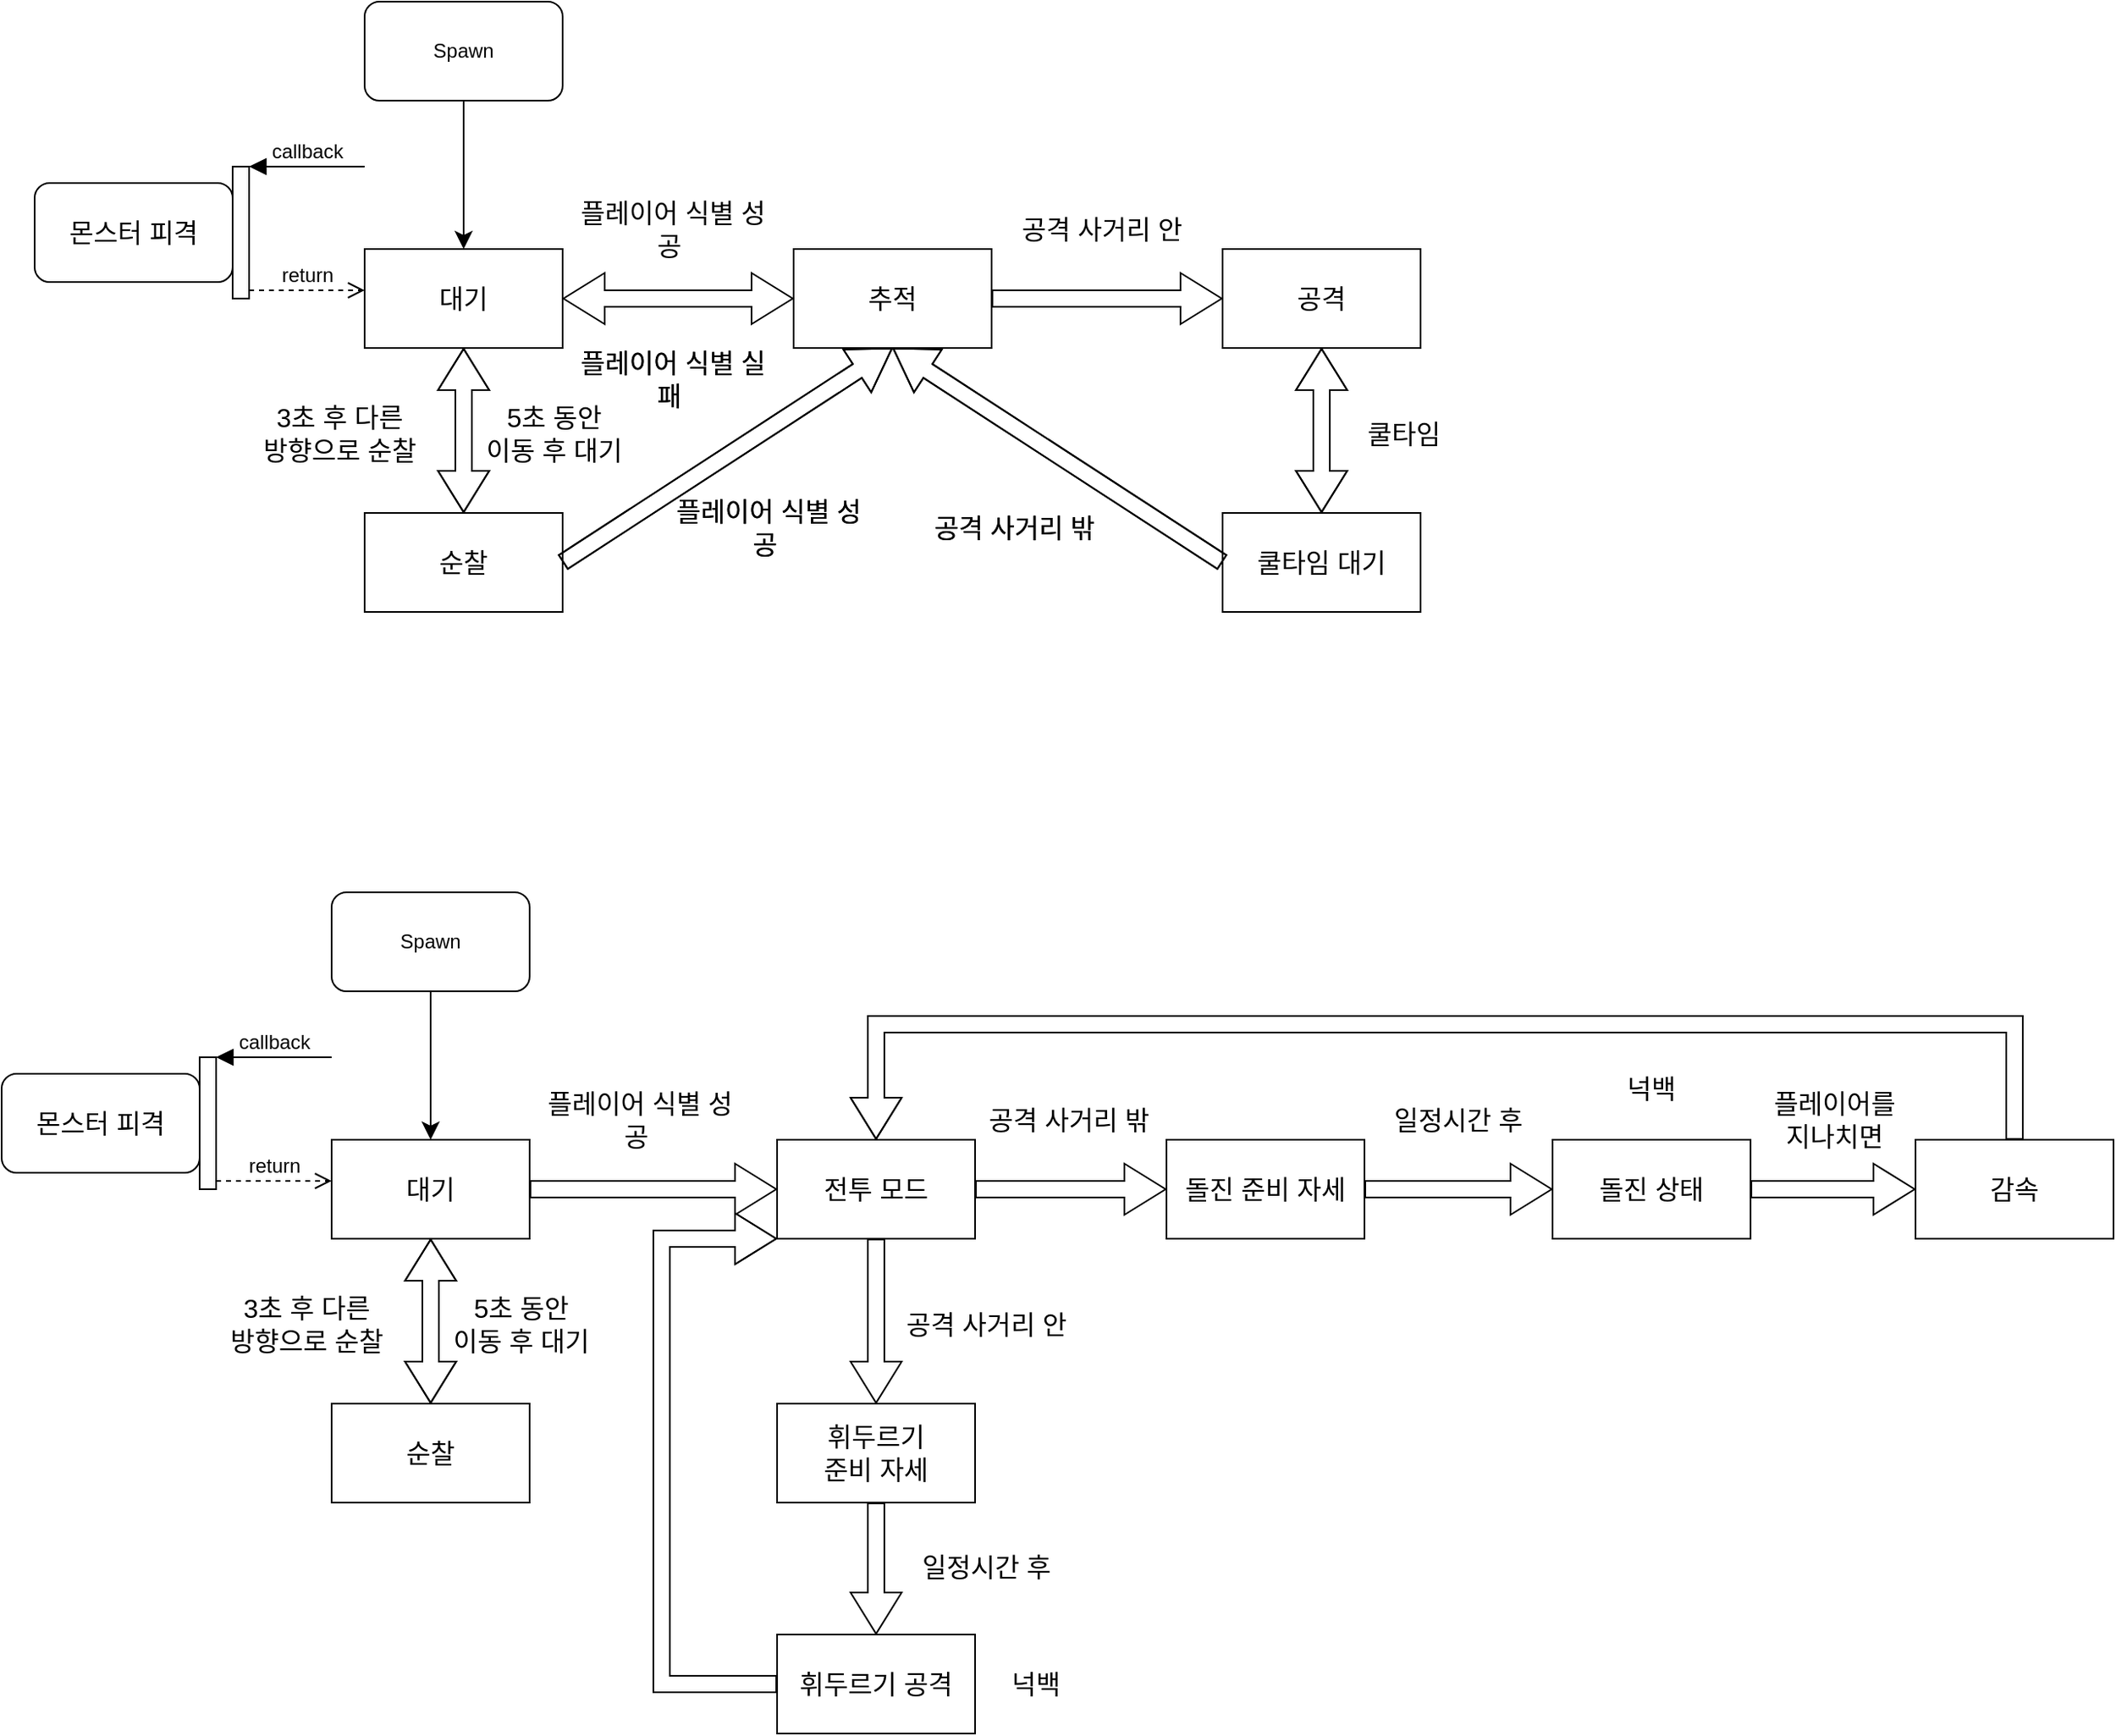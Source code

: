 <mxfile version="21.5.0" type="github">
  <diagram name="페이지-1" id="NF0ddqCpsUM59Y-acMz2">
    <mxGraphModel dx="1434" dy="46" grid="1" gridSize="10" guides="1" tooltips="1" connect="1" arrows="1" fold="1" page="0" pageScale="1" pageWidth="827" pageHeight="1169" background="#ffffff" math="0" shadow="0">
      <root>
        <mxCell id="0" />
        <mxCell id="1" parent="0" />
        <mxCell id="zTI_1WKN3sGvDMDGRpj2-1" value="Spawn" style="rounded=1;whiteSpace=wrap;html=1;" parent="1" vertex="1">
          <mxGeometry x="520.0" y="1060" width="120" height="60" as="geometry" />
        </mxCell>
        <mxCell id="zTI_1WKN3sGvDMDGRpj2-2" value="순찰" style="rounded=0;whiteSpace=wrap;html=1;fontSize=16;" parent="1" vertex="1">
          <mxGeometry x="520" y="1370" width="120" height="60" as="geometry" />
        </mxCell>
        <mxCell id="zTI_1WKN3sGvDMDGRpj2-3" value="순찰" style="rounded=0;whiteSpace=wrap;html=1;fontSize=16;" parent="1" vertex="1">
          <mxGeometry x="520" y="1370" width="120" height="60" as="geometry" />
        </mxCell>
        <mxCell id="zTI_1WKN3sGvDMDGRpj2-4" value="추적" style="rounded=0;whiteSpace=wrap;html=1;fontSize=16;" parent="1" vertex="1">
          <mxGeometry x="780" y="1210" width="120" height="60" as="geometry" />
        </mxCell>
        <mxCell id="zTI_1WKN3sGvDMDGRpj2-5" value="추적" style="rounded=0;whiteSpace=wrap;html=1;fontSize=16;" parent="1" vertex="1">
          <mxGeometry x="780" y="1210" width="120" height="60" as="geometry" />
        </mxCell>
        <mxCell id="zTI_1WKN3sGvDMDGRpj2-6" value="플레이어 식별 성공&amp;nbsp;" style="text;html=1;strokeColor=none;fillColor=none;align=center;verticalAlign=middle;whiteSpace=wrap;rounded=0;fontSize=16;" parent="1" vertex="1">
          <mxGeometry x="650" y="1169" width="114" height="57" as="geometry" />
        </mxCell>
        <mxCell id="zTI_1WKN3sGvDMDGRpj2-7" value="플레이어 식별 실패&amp;nbsp;" style="text;html=1;strokeColor=none;fillColor=none;align=center;verticalAlign=middle;whiteSpace=wrap;rounded=0;fontSize=16;" parent="1" vertex="1">
          <mxGeometry x="650" y="1260" width="114" height="57" as="geometry" />
        </mxCell>
        <mxCell id="zTI_1WKN3sGvDMDGRpj2-8" value="플레이어 식별 실패&amp;nbsp;" style="text;html=1;strokeColor=none;fillColor=none;align=center;verticalAlign=middle;whiteSpace=wrap;rounded=0;fontSize=16;" parent="1" vertex="1">
          <mxGeometry x="650" y="1260" width="114" height="57" as="geometry" />
        </mxCell>
        <mxCell id="zTI_1WKN3sGvDMDGRpj2-9" value="공격 사거리 안" style="text;html=1;strokeColor=none;fillColor=none;align=center;verticalAlign=middle;whiteSpace=wrap;rounded=0;fontSize=16;" parent="1" vertex="1">
          <mxGeometry x="910" y="1169" width="114" height="57" as="geometry" />
        </mxCell>
        <mxCell id="zTI_1WKN3sGvDMDGRpj2-10" value="쿨타임 대기" style="rounded=0;whiteSpace=wrap;html=1;fontSize=16;" parent="1" vertex="1">
          <mxGeometry x="1040" y="1370" width="120" height="60" as="geometry" />
        </mxCell>
        <mxCell id="zTI_1WKN3sGvDMDGRpj2-11" value="쿨타임 대기" style="rounded=0;whiteSpace=wrap;html=1;fontSize=16;" parent="1" vertex="1">
          <mxGeometry x="1040" y="1370" width="120" height="60" as="geometry" />
        </mxCell>
        <mxCell id="zTI_1WKN3sGvDMDGRpj2-12" value="공격" style="rounded=0;whiteSpace=wrap;html=1;fontSize=16;" parent="1" vertex="1">
          <mxGeometry x="1040" y="1210" width="120" height="60" as="geometry" />
        </mxCell>
        <mxCell id="zTI_1WKN3sGvDMDGRpj2-13" value="공격" style="rounded=0;whiteSpace=wrap;html=1;fontSize=16;" parent="1" vertex="1">
          <mxGeometry x="1040" y="1210" width="120" height="60" as="geometry" />
        </mxCell>
        <mxCell id="zTI_1WKN3sGvDMDGRpj2-14" value="대기" style="rounded=0;whiteSpace=wrap;html=1;fontSize=16;" parent="1" vertex="1">
          <mxGeometry x="520" y="1210" width="120" height="60" as="geometry" />
        </mxCell>
        <mxCell id="zTI_1WKN3sGvDMDGRpj2-15" value="대기" style="rounded=0;whiteSpace=wrap;html=1;fontSize=16;" parent="1" vertex="1">
          <mxGeometry x="520" y="1210" width="120" height="60" as="geometry" />
        </mxCell>
        <mxCell id="zTI_1WKN3sGvDMDGRpj2-16" value="" style="shape=flexArrow;endArrow=classic;startArrow=classic;html=1;rounded=0;fontSize=12;startSize=8;endSize=8;curved=1;" parent="1" source="zTI_1WKN3sGvDMDGRpj2-14" target="zTI_1WKN3sGvDMDGRpj2-2" edge="1">
          <mxGeometry width="100" height="100" relative="1" as="geometry">
            <mxPoint x="490" y="1370" as="sourcePoint" />
            <mxPoint x="590" y="1270" as="targetPoint" />
          </mxGeometry>
        </mxCell>
        <mxCell id="zTI_1WKN3sGvDMDGRpj2-17" value="" style="shape=flexArrow;endArrow=classic;startArrow=classic;html=1;rounded=0;fontSize=12;startSize=8;endSize=8;curved=1;" parent="1" source="zTI_1WKN3sGvDMDGRpj2-15" target="zTI_1WKN3sGvDMDGRpj2-3" edge="1">
          <mxGeometry width="100" height="100" relative="1" as="geometry">
            <mxPoint x="490" y="1370" as="sourcePoint" />
            <mxPoint x="590" y="1270" as="targetPoint" />
          </mxGeometry>
        </mxCell>
        <mxCell id="zTI_1WKN3sGvDMDGRpj2-18" value="3초 후 다른 &lt;br&gt;방향으로 순찰" style="text;html=1;strokeColor=none;fillColor=none;align=center;verticalAlign=middle;whiteSpace=wrap;rounded=0;fontSize=16;" parent="1" vertex="1">
          <mxGeometry x="450" y="1307" width="110" height="30" as="geometry" />
        </mxCell>
        <mxCell id="zTI_1WKN3sGvDMDGRpj2-19" value="5초 동안&lt;br&gt;이동 후 대기" style="text;html=1;strokeColor=none;fillColor=none;align=center;verticalAlign=middle;whiteSpace=wrap;rounded=0;fontSize=16;" parent="1" vertex="1">
          <mxGeometry x="585" y="1307" width="100" height="30" as="geometry" />
        </mxCell>
        <mxCell id="zTI_1WKN3sGvDMDGRpj2-20" style="edgeStyle=none;curved=1;rounded=0;orthogonalLoop=1;jettySize=auto;html=1;exitX=0.5;exitY=1;exitDx=0;exitDy=0;fontSize=12;startSize=8;endSize=8;" parent="1" source="zTI_1WKN3sGvDMDGRpj2-18" target="zTI_1WKN3sGvDMDGRpj2-18" edge="1">
          <mxGeometry relative="1" as="geometry" />
        </mxCell>
        <mxCell id="zTI_1WKN3sGvDMDGRpj2-21" style="edgeStyle=none;curved=1;rounded=0;orthogonalLoop=1;jettySize=auto;html=1;exitX=0.5;exitY=1;exitDx=0;exitDy=0;fontSize=12;startSize=8;endSize=8;" parent="1" source="zTI_1WKN3sGvDMDGRpj2-19" target="zTI_1WKN3sGvDMDGRpj2-19" edge="1">
          <mxGeometry relative="1" as="geometry" />
        </mxCell>
        <mxCell id="zTI_1WKN3sGvDMDGRpj2-22" value="" style="shape=flexArrow;endArrow=classic;startArrow=classic;html=1;rounded=0;fontSize=12;startSize=8;endSize=8;curved=1;" parent="1" source="zTI_1WKN3sGvDMDGRpj2-12" target="zTI_1WKN3sGvDMDGRpj2-10" edge="1">
          <mxGeometry width="100" height="100" relative="1" as="geometry">
            <mxPoint x="1000" y="1500" as="sourcePoint" />
            <mxPoint x="1100" y="1400" as="targetPoint" />
          </mxGeometry>
        </mxCell>
        <mxCell id="zTI_1WKN3sGvDMDGRpj2-23" value="" style="shape=flexArrow;endArrow=classic;startArrow=classic;html=1;rounded=0;fontSize=12;startSize=8;endSize=8;curved=1;" parent="1" source="zTI_1WKN3sGvDMDGRpj2-13" target="zTI_1WKN3sGvDMDGRpj2-11" edge="1">
          <mxGeometry width="100" height="100" relative="1" as="geometry">
            <mxPoint x="1000" y="1500" as="sourcePoint" />
            <mxPoint x="1100" y="1400" as="targetPoint" />
          </mxGeometry>
        </mxCell>
        <mxCell id="zTI_1WKN3sGvDMDGRpj2-24" value="쿨타임" style="text;html=1;strokeColor=none;fillColor=none;align=center;verticalAlign=middle;whiteSpace=wrap;rounded=0;fontSize=16;" parent="1" vertex="1">
          <mxGeometry x="1120" y="1307" width="60" height="30" as="geometry" />
        </mxCell>
        <mxCell id="zTI_1WKN3sGvDMDGRpj2-25" value="공격 사거리 밖" style="text;html=1;strokeColor=none;fillColor=none;align=center;verticalAlign=middle;whiteSpace=wrap;rounded=0;fontSize=16;" parent="1" vertex="1">
          <mxGeometry x="857" y="1350" width="114" height="57" as="geometry" />
        </mxCell>
        <mxCell id="zTI_1WKN3sGvDMDGRpj2-26" value="공격 사거리 밖" style="text;html=1;strokeColor=none;fillColor=none;align=center;verticalAlign=middle;whiteSpace=wrap;rounded=0;fontSize=16;" parent="1" vertex="1">
          <mxGeometry x="857" y="1350" width="114" height="57" as="geometry" />
        </mxCell>
        <mxCell id="zTI_1WKN3sGvDMDGRpj2-27" value="플레이어 식별 성공&amp;nbsp;" style="text;html=1;strokeColor=none;fillColor=none;align=center;verticalAlign=middle;whiteSpace=wrap;rounded=0;fontSize=16;" parent="1" vertex="1">
          <mxGeometry x="708" y="1350" width="114" height="57" as="geometry" />
        </mxCell>
        <mxCell id="zTI_1WKN3sGvDMDGRpj2-28" value="플레이어 식별 성공&amp;nbsp;" style="text;html=1;strokeColor=none;fillColor=none;align=center;verticalAlign=middle;whiteSpace=wrap;rounded=0;fontSize=16;" parent="1" vertex="1">
          <mxGeometry x="708" y="1350" width="114" height="57" as="geometry" />
        </mxCell>
        <mxCell id="zTI_1WKN3sGvDMDGRpj2-29" value="" style="shape=flexArrow;endArrow=classic;html=1;rounded=0;fontSize=12;startSize=8;endSize=8;curved=1;exitX=1;exitY=0.5;exitDx=0;exitDy=0;entryX=0.5;entryY=1;entryDx=0;entryDy=0;" parent="1" source="zTI_1WKN3sGvDMDGRpj2-2" target="zTI_1WKN3sGvDMDGRpj2-4" edge="1">
          <mxGeometry width="50" height="50" relative="1" as="geometry">
            <mxPoint x="765" y="1360" as="sourcePoint" />
            <mxPoint x="815" y="1310" as="targetPoint" />
          </mxGeometry>
        </mxCell>
        <mxCell id="zTI_1WKN3sGvDMDGRpj2-30" value="" style="shape=flexArrow;endArrow=classic;html=1;rounded=0;fontSize=12;startSize=8;endSize=8;curved=1;exitX=1;exitY=0.5;exitDx=0;exitDy=0;entryX=0.5;entryY=1;entryDx=0;entryDy=0;" parent="1" source="zTI_1WKN3sGvDMDGRpj2-3" target="zTI_1WKN3sGvDMDGRpj2-5" edge="1">
          <mxGeometry width="50" height="50" relative="1" as="geometry">
            <mxPoint x="765" y="1360" as="sourcePoint" />
            <mxPoint x="815" y="1310" as="targetPoint" />
          </mxGeometry>
        </mxCell>
        <mxCell id="zTI_1WKN3sGvDMDGRpj2-31" style="edgeStyle=none;curved=1;rounded=0;orthogonalLoop=1;jettySize=auto;html=1;fontSize=12;startSize=8;endSize=8;" parent="1" source="zTI_1WKN3sGvDMDGRpj2-1" target="zTI_1WKN3sGvDMDGRpj2-14" edge="1">
          <mxGeometry relative="1" as="geometry">
            <mxPoint x="580.0" y="1110" as="sourcePoint" />
          </mxGeometry>
        </mxCell>
        <mxCell id="zTI_1WKN3sGvDMDGRpj2-32" value="" style="shape=flexArrow;endArrow=classic;html=1;rounded=0;fontSize=12;startSize=8;endSize=8;curved=1;exitX=0;exitY=0.5;exitDx=0;exitDy=0;entryX=0.5;entryY=1;entryDx=0;entryDy=0;" parent="1" source="zTI_1WKN3sGvDMDGRpj2-10" target="zTI_1WKN3sGvDMDGRpj2-4" edge="1">
          <mxGeometry width="50" height="50" relative="1" as="geometry">
            <mxPoint x="650" y="1410" as="sourcePoint" />
            <mxPoint x="850" y="1280" as="targetPoint" />
          </mxGeometry>
        </mxCell>
        <mxCell id="zTI_1WKN3sGvDMDGRpj2-33" value="" style="shape=flexArrow;endArrow=classic;html=1;rounded=0;fontSize=12;startSize=8;endSize=8;curved=1;entryX=0.5;entryY=1;entryDx=0;entryDy=0;" parent="1" target="zTI_1WKN3sGvDMDGRpj2-5" edge="1">
          <mxGeometry width="50" height="50" relative="1" as="geometry">
            <mxPoint x="1040" y="1400" as="sourcePoint" />
            <mxPoint x="850" y="1280" as="targetPoint" />
          </mxGeometry>
        </mxCell>
        <mxCell id="zTI_1WKN3sGvDMDGRpj2-34" value="" style="shape=flexArrow;endArrow=classic;html=1;rounded=0;fontSize=12;startSize=8;endSize=8;curved=1;" parent="1" source="zTI_1WKN3sGvDMDGRpj2-5" target="zTI_1WKN3sGvDMDGRpj2-13" edge="1">
          <mxGeometry width="50" height="50" relative="1" as="geometry">
            <mxPoint x="925" y="1270" as="sourcePoint" />
            <mxPoint x="975" y="1220" as="targetPoint" />
          </mxGeometry>
        </mxCell>
        <mxCell id="zTI_1WKN3sGvDMDGRpj2-35" value="" style="shape=flexArrow;endArrow=classic;startArrow=classic;html=1;rounded=0;fontSize=12;startSize=8;endSize=8;curved=1;" parent="1" source="zTI_1WKN3sGvDMDGRpj2-15" target="zTI_1WKN3sGvDMDGRpj2-5" edge="1">
          <mxGeometry width="100" height="100" relative="1" as="geometry">
            <mxPoint x="640" y="1239.66" as="sourcePoint" />
            <mxPoint x="780" y="1239.66" as="targetPoint" />
          </mxGeometry>
        </mxCell>
        <mxCell id="zTI_1WKN3sGvDMDGRpj2-36" value="" style="group" parent="1" connectable="0" vertex="1">
          <mxGeometry x="320" y="1160" width="200" height="80" as="geometry" />
        </mxCell>
        <mxCell id="zTI_1WKN3sGvDMDGRpj2-37" value="몬스터 피격" style="rounded=1;whiteSpace=wrap;html=1;fontSize=16;" parent="zTI_1WKN3sGvDMDGRpj2-36" vertex="1">
          <mxGeometry y="10" width="120" height="60" as="geometry" />
        </mxCell>
        <mxCell id="zTI_1WKN3sGvDMDGRpj2-38" value="" style="html=1;points=[];perimeter=orthogonalPerimeter;outlineConnect=0;targetShapes=umlLifeline;portConstraint=eastwest;newEdgeStyle={&quot;edgeStyle&quot;:&quot;elbowEdgeStyle&quot;,&quot;elbow&quot;:&quot;vertical&quot;,&quot;curved&quot;:0,&quot;rounded&quot;:0};fontSize=16;" parent="zTI_1WKN3sGvDMDGRpj2-36" vertex="1">
          <mxGeometry x="120" width="10" height="80" as="geometry" />
        </mxCell>
        <mxCell id="zTI_1WKN3sGvDMDGRpj2-39" value="callback" style="html=1;verticalAlign=bottom;endArrow=block;edgeStyle=elbowEdgeStyle;elbow=vertical;curved=0;rounded=0;fontSize=12;startSize=8;endSize=8;" parent="zTI_1WKN3sGvDMDGRpj2-36" target="zTI_1WKN3sGvDMDGRpj2-38" edge="1">
          <mxGeometry relative="1" as="geometry">
            <mxPoint x="200" as="sourcePoint" />
          </mxGeometry>
        </mxCell>
        <mxCell id="zTI_1WKN3sGvDMDGRpj2-40" value="return" style="html=1;verticalAlign=bottom;endArrow=open;dashed=1;endSize=8;edgeStyle=elbowEdgeStyle;elbow=vertical;curved=0;rounded=0;fontSize=12;" parent="zTI_1WKN3sGvDMDGRpj2-36" source="zTI_1WKN3sGvDMDGRpj2-38" edge="1">
          <mxGeometry relative="1" as="geometry">
            <mxPoint x="200" y="75" as="targetPoint" />
          </mxGeometry>
        </mxCell>
        <mxCell id="O17rMxEZmDPRLvWxdyF2-1" value="Spawn" style="rounded=1;whiteSpace=wrap;html=1;" vertex="1" parent="1">
          <mxGeometry x="500.0" y="1600" width="120" height="60" as="geometry" />
        </mxCell>
        <mxCell id="O17rMxEZmDPRLvWxdyF2-2" value="순찰" style="rounded=0;whiteSpace=wrap;html=1;fontSize=16;" vertex="1" parent="1">
          <mxGeometry x="500" y="1910" width="120" height="60" as="geometry" />
        </mxCell>
        <mxCell id="O17rMxEZmDPRLvWxdyF2-3" value="순찰" style="rounded=0;whiteSpace=wrap;html=1;fontSize=16;" vertex="1" parent="1">
          <mxGeometry x="500" y="1910" width="120" height="60" as="geometry" />
        </mxCell>
        <mxCell id="O17rMxEZmDPRLvWxdyF2-4" value="돌진 준비 자세" style="rounded=0;whiteSpace=wrap;html=1;fontSize=16;" vertex="1" parent="1">
          <mxGeometry x="1006" y="1750" width="120" height="60" as="geometry" />
        </mxCell>
        <mxCell id="O17rMxEZmDPRLvWxdyF2-6" value="플레이어 식별 성공&amp;nbsp;" style="text;html=1;strokeColor=none;fillColor=none;align=center;verticalAlign=middle;whiteSpace=wrap;rounded=0;fontSize=16;" vertex="1" parent="1">
          <mxGeometry x="630" y="1709" width="114" height="57" as="geometry" />
        </mxCell>
        <mxCell id="O17rMxEZmDPRLvWxdyF2-14" value="대기" style="rounded=0;whiteSpace=wrap;html=1;fontSize=16;" vertex="1" parent="1">
          <mxGeometry x="500" y="1750" width="120" height="60" as="geometry" />
        </mxCell>
        <mxCell id="O17rMxEZmDPRLvWxdyF2-15" value="대기" style="rounded=0;whiteSpace=wrap;html=1;fontSize=16;" vertex="1" parent="1">
          <mxGeometry x="500" y="1750" width="120" height="60" as="geometry" />
        </mxCell>
        <mxCell id="O17rMxEZmDPRLvWxdyF2-16" value="" style="shape=flexArrow;endArrow=classic;startArrow=classic;html=1;rounded=0;fontSize=12;startSize=8;endSize=8;curved=1;" edge="1" parent="1" source="O17rMxEZmDPRLvWxdyF2-14" target="O17rMxEZmDPRLvWxdyF2-2">
          <mxGeometry width="100" height="100" relative="1" as="geometry">
            <mxPoint x="470" y="1910" as="sourcePoint" />
            <mxPoint x="570" y="1810" as="targetPoint" />
          </mxGeometry>
        </mxCell>
        <mxCell id="O17rMxEZmDPRLvWxdyF2-17" value="" style="shape=flexArrow;endArrow=classic;startArrow=classic;html=1;rounded=0;fontSize=12;startSize=8;endSize=8;curved=1;" edge="1" parent="1" source="O17rMxEZmDPRLvWxdyF2-15" target="O17rMxEZmDPRLvWxdyF2-3">
          <mxGeometry width="100" height="100" relative="1" as="geometry">
            <mxPoint x="470" y="1910" as="sourcePoint" />
            <mxPoint x="570" y="1810" as="targetPoint" />
          </mxGeometry>
        </mxCell>
        <mxCell id="O17rMxEZmDPRLvWxdyF2-18" value="3초 후 다른 &lt;br&gt;방향으로 순찰" style="text;html=1;strokeColor=none;fillColor=none;align=center;verticalAlign=middle;whiteSpace=wrap;rounded=0;fontSize=16;" vertex="1" parent="1">
          <mxGeometry x="430" y="1847" width="110" height="30" as="geometry" />
        </mxCell>
        <mxCell id="O17rMxEZmDPRLvWxdyF2-19" value="5초 동안&lt;br&gt;이동 후 대기" style="text;html=1;strokeColor=none;fillColor=none;align=center;verticalAlign=middle;whiteSpace=wrap;rounded=0;fontSize=16;" vertex="1" parent="1">
          <mxGeometry x="565" y="1847" width="100" height="30" as="geometry" />
        </mxCell>
        <mxCell id="O17rMxEZmDPRLvWxdyF2-20" style="edgeStyle=none;curved=1;rounded=0;orthogonalLoop=1;jettySize=auto;html=1;exitX=0.5;exitY=1;exitDx=0;exitDy=0;fontSize=12;startSize=8;endSize=8;" edge="1" parent="1" source="O17rMxEZmDPRLvWxdyF2-18" target="O17rMxEZmDPRLvWxdyF2-18">
          <mxGeometry relative="1" as="geometry" />
        </mxCell>
        <mxCell id="O17rMxEZmDPRLvWxdyF2-21" style="edgeStyle=none;curved=1;rounded=0;orthogonalLoop=1;jettySize=auto;html=1;exitX=0.5;exitY=1;exitDx=0;exitDy=0;fontSize=12;startSize=8;endSize=8;" edge="1" parent="1" source="O17rMxEZmDPRLvWxdyF2-19" target="O17rMxEZmDPRLvWxdyF2-19">
          <mxGeometry relative="1" as="geometry" />
        </mxCell>
        <mxCell id="O17rMxEZmDPRLvWxdyF2-31" style="edgeStyle=none;curved=1;rounded=0;orthogonalLoop=1;jettySize=auto;html=1;fontSize=12;startSize=8;endSize=8;" edge="1" parent="1" source="O17rMxEZmDPRLvWxdyF2-1" target="O17rMxEZmDPRLvWxdyF2-14">
          <mxGeometry relative="1" as="geometry">
            <mxPoint x="560.0" y="1650" as="sourcePoint" />
          </mxGeometry>
        </mxCell>
        <mxCell id="O17rMxEZmDPRLvWxdyF2-36" value="" style="group" connectable="0" vertex="1" parent="1">
          <mxGeometry x="300" y="1700" width="200" height="80" as="geometry" />
        </mxCell>
        <mxCell id="O17rMxEZmDPRLvWxdyF2-37" value="몬스터 피격" style="rounded=1;whiteSpace=wrap;html=1;fontSize=16;" vertex="1" parent="O17rMxEZmDPRLvWxdyF2-36">
          <mxGeometry y="10" width="120" height="60" as="geometry" />
        </mxCell>
        <mxCell id="O17rMxEZmDPRLvWxdyF2-38" value="" style="html=1;points=[];perimeter=orthogonalPerimeter;outlineConnect=0;targetShapes=umlLifeline;portConstraint=eastwest;newEdgeStyle={&quot;edgeStyle&quot;:&quot;elbowEdgeStyle&quot;,&quot;elbow&quot;:&quot;vertical&quot;,&quot;curved&quot;:0,&quot;rounded&quot;:0};fontSize=16;" vertex="1" parent="O17rMxEZmDPRLvWxdyF2-36">
          <mxGeometry x="120" width="10" height="80" as="geometry" />
        </mxCell>
        <mxCell id="O17rMxEZmDPRLvWxdyF2-39" value="callback" style="html=1;verticalAlign=bottom;endArrow=block;edgeStyle=elbowEdgeStyle;elbow=vertical;curved=0;rounded=0;fontSize=12;startSize=8;endSize=8;" edge="1" parent="O17rMxEZmDPRLvWxdyF2-36" target="O17rMxEZmDPRLvWxdyF2-38">
          <mxGeometry relative="1" as="geometry">
            <mxPoint x="200" as="sourcePoint" />
          </mxGeometry>
        </mxCell>
        <mxCell id="O17rMxEZmDPRLvWxdyF2-40" value="return" style="html=1;verticalAlign=bottom;endArrow=open;dashed=1;endSize=8;edgeStyle=elbowEdgeStyle;elbow=vertical;curved=0;rounded=0;fontSize=12;" edge="1" parent="O17rMxEZmDPRLvWxdyF2-36" source="O17rMxEZmDPRLvWxdyF2-38">
          <mxGeometry relative="1" as="geometry">
            <mxPoint x="200" y="75" as="targetPoint" />
          </mxGeometry>
        </mxCell>
        <mxCell id="O17rMxEZmDPRLvWxdyF2-41" value="돌진 상태" style="rounded=0;whiteSpace=wrap;html=1;fontSize=16;" vertex="1" parent="1">
          <mxGeometry x="1240" y="1750" width="120" height="60" as="geometry" />
        </mxCell>
        <mxCell id="O17rMxEZmDPRLvWxdyF2-42" value="" style="shape=flexArrow;endArrow=classic;html=1;rounded=0;fontSize=12;startSize=8;endSize=8;curved=1;" edge="1" parent="1" target="O17rMxEZmDPRLvWxdyF2-41">
          <mxGeometry width="50" height="50" relative="1" as="geometry">
            <mxPoint x="1126" y="1780" as="sourcePoint" />
            <mxPoint x="1170" y="1670" as="targetPoint" />
          </mxGeometry>
        </mxCell>
        <mxCell id="O17rMxEZmDPRLvWxdyF2-43" value="일정시간 후" style="text;html=1;strokeColor=none;fillColor=none;align=center;verticalAlign=middle;whiteSpace=wrap;rounded=0;fontSize=16;" vertex="1" parent="1">
          <mxGeometry x="1126" y="1709" width="114" height="57" as="geometry" />
        </mxCell>
        <mxCell id="O17rMxEZmDPRLvWxdyF2-47" value="" style="shape=flexArrow;endArrow=classic;html=1;rounded=0;fontSize=12;startSize=8;endSize=8;curved=1;" edge="1" parent="1" source="O17rMxEZmDPRLvWxdyF2-41" target="O17rMxEZmDPRLvWxdyF2-48">
          <mxGeometry width="50" height="50" relative="1" as="geometry">
            <mxPoint x="1520" y="1820" as="sourcePoint" />
            <mxPoint x="1470" y="1780" as="targetPoint" />
          </mxGeometry>
        </mxCell>
        <mxCell id="O17rMxEZmDPRLvWxdyF2-48" value="감속" style="rounded=0;whiteSpace=wrap;html=1;fontSize=16;" vertex="1" parent="1">
          <mxGeometry x="1460" y="1750" width="120" height="60" as="geometry" />
        </mxCell>
        <mxCell id="O17rMxEZmDPRLvWxdyF2-49" value="플레이어를&lt;br&gt;지나치면" style="text;html=1;strokeColor=none;fillColor=none;align=center;verticalAlign=middle;whiteSpace=wrap;rounded=0;fontSize=16;" vertex="1" parent="1">
          <mxGeometry x="1354" y="1709" width="114" height="57" as="geometry" />
        </mxCell>
        <mxCell id="O17rMxEZmDPRLvWxdyF2-51" value="" style="shape=flexArrow;endArrow=classic;html=1;rounded=0;fontSize=12;startSize=8;endSize=8;curved=1;exitX=1;exitY=0.5;exitDx=0;exitDy=0;" edge="1" parent="1" source="O17rMxEZmDPRLvWxdyF2-15" target="O17rMxEZmDPRLvWxdyF2-52">
          <mxGeometry width="50" height="50" relative="1" as="geometry">
            <mxPoint x="940" y="1880" as="sourcePoint" />
            <mxPoint x="770" y="1780" as="targetPoint" />
          </mxGeometry>
        </mxCell>
        <mxCell id="O17rMxEZmDPRLvWxdyF2-52" value="전투 모드" style="rounded=0;whiteSpace=wrap;html=1;fontSize=16;" vertex="1" parent="1">
          <mxGeometry x="770" y="1750" width="120" height="60" as="geometry" />
        </mxCell>
        <mxCell id="O17rMxEZmDPRLvWxdyF2-54" value="" style="shape=flexArrow;endArrow=classic;html=1;rounded=0;fontSize=12;startSize=8;endSize=8;curved=1;" edge="1" parent="1" source="O17rMxEZmDPRLvWxdyF2-52">
          <mxGeometry width="50" height="50" relative="1" as="geometry">
            <mxPoint x="910" y="1800" as="sourcePoint" />
            <mxPoint x="1006" y="1780" as="targetPoint" />
          </mxGeometry>
        </mxCell>
        <mxCell id="O17rMxEZmDPRLvWxdyF2-57" value="공격 사거리 밖" style="text;html=1;strokeColor=none;fillColor=none;align=center;verticalAlign=middle;whiteSpace=wrap;rounded=0;fontSize=16;" vertex="1" parent="1">
          <mxGeometry x="890" y="1709" width="114" height="57" as="geometry" />
        </mxCell>
        <mxCell id="O17rMxEZmDPRLvWxdyF2-58" value="" style="shape=flexArrow;endArrow=classic;html=1;rounded=0;fontSize=12;startSize=8;endSize=8;curved=1;" edge="1" parent="1" source="O17rMxEZmDPRLvWxdyF2-52" target="O17rMxEZmDPRLvWxdyF2-60">
          <mxGeometry width="50" height="50" relative="1" as="geometry">
            <mxPoint x="820" y="1980" as="sourcePoint" />
            <mxPoint x="830" y="1910" as="targetPoint" />
          </mxGeometry>
        </mxCell>
        <mxCell id="O17rMxEZmDPRLvWxdyF2-59" value="공격 사거리 안" style="text;html=1;strokeColor=none;fillColor=none;align=center;verticalAlign=middle;whiteSpace=wrap;rounded=0;fontSize=16;" vertex="1" parent="1">
          <mxGeometry x="840" y="1833.5" width="114" height="57" as="geometry" />
        </mxCell>
        <mxCell id="O17rMxEZmDPRLvWxdyF2-60" value="휘두르기&lt;br&gt;준비 자세" style="rounded=0;whiteSpace=wrap;html=1;fontSize=16;" vertex="1" parent="1">
          <mxGeometry x="770" y="1910" width="120" height="60" as="geometry" />
        </mxCell>
        <mxCell id="O17rMxEZmDPRLvWxdyF2-63" value="" style="shape=flexArrow;endArrow=classic;html=1;rounded=0;fontSize=12;startSize=8;endSize=8;curved=1;entryX=0.5;entryY=0;entryDx=0;entryDy=0;" edge="1" parent="1" source="O17rMxEZmDPRLvWxdyF2-60" target="O17rMxEZmDPRLvWxdyF2-64">
          <mxGeometry width="50" height="50" relative="1" as="geometry">
            <mxPoint x="860" y="2130" as="sourcePoint" />
            <mxPoint x="830" y="2040" as="targetPoint" />
          </mxGeometry>
        </mxCell>
        <mxCell id="O17rMxEZmDPRLvWxdyF2-64" value="휘두르기 공격" style="rounded=0;whiteSpace=wrap;html=1;fontSize=16;" vertex="1" parent="1">
          <mxGeometry x="770" y="2050" width="120" height="60" as="geometry" />
        </mxCell>
        <mxCell id="O17rMxEZmDPRLvWxdyF2-69" value="일정시간 후" style="text;html=1;strokeColor=none;fillColor=none;align=center;verticalAlign=middle;whiteSpace=wrap;rounded=0;fontSize=16;" vertex="1" parent="1">
          <mxGeometry x="840" y="1980" width="114" height="57" as="geometry" />
        </mxCell>
        <mxCell id="O17rMxEZmDPRLvWxdyF2-70" value="넉백" style="text;html=1;strokeColor=none;fillColor=none;align=center;verticalAlign=middle;whiteSpace=wrap;rounded=0;fontSize=16;" vertex="1" parent="1">
          <mxGeometry x="870" y="2051.5" width="114" height="57" as="geometry" />
        </mxCell>
        <mxCell id="O17rMxEZmDPRLvWxdyF2-71" value="넉백" style="text;html=1;strokeColor=none;fillColor=none;align=center;verticalAlign=middle;whiteSpace=wrap;rounded=0;fontSize=16;" vertex="1" parent="1">
          <mxGeometry x="1243" y="1690" width="114" height="57" as="geometry" />
        </mxCell>
        <mxCell id="O17rMxEZmDPRLvWxdyF2-72" value="" style="shape=flexArrow;endArrow=classic;html=1;rounded=0;fontSize=12;startSize=8;endSize=8;curved=1;" edge="1" parent="1" source="O17rMxEZmDPRLvWxdyF2-48" target="O17rMxEZmDPRLvWxdyF2-52">
          <mxGeometry width="50" height="50" relative="1" as="geometry">
            <mxPoint x="1510" y="1720" as="sourcePoint" />
            <mxPoint x="820" y="1680" as="targetPoint" />
            <Array as="points">
              <mxPoint x="1520" y="1680" />
              <mxPoint x="830" y="1680" />
            </Array>
          </mxGeometry>
        </mxCell>
        <mxCell id="O17rMxEZmDPRLvWxdyF2-75" value="" style="shape=flexArrow;endArrow=classic;html=1;rounded=0;fontSize=12;startSize=8;endSize=8;curved=1;exitX=0;exitY=0.5;exitDx=0;exitDy=0;entryX=0;entryY=1;entryDx=0;entryDy=0;" edge="1" parent="1" source="O17rMxEZmDPRLvWxdyF2-64" target="O17rMxEZmDPRLvWxdyF2-52">
          <mxGeometry width="50" height="50" relative="1" as="geometry">
            <mxPoint x="570" y="2150" as="sourcePoint" />
            <mxPoint x="620" y="2100" as="targetPoint" />
            <Array as="points">
              <mxPoint x="700" y="2080" />
              <mxPoint x="700" y="1810" />
            </Array>
          </mxGeometry>
        </mxCell>
      </root>
    </mxGraphModel>
  </diagram>
</mxfile>
